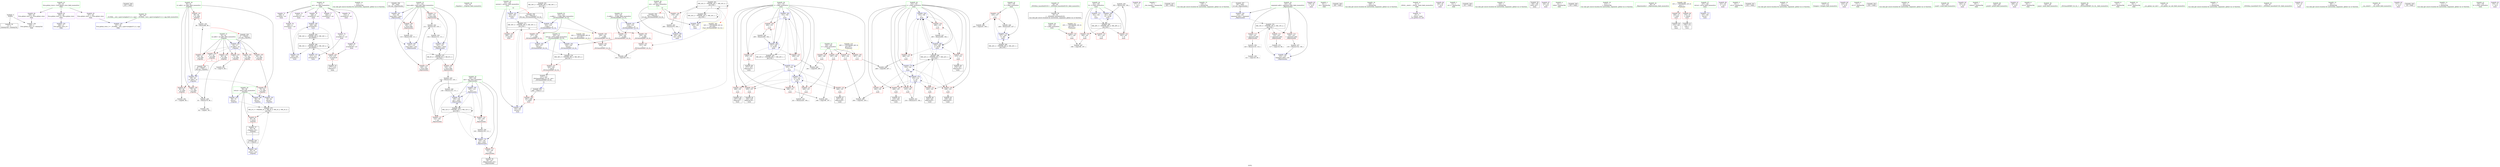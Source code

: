 digraph "SVFG" {
	label="SVFG";

	Node0x55d876ebd2b0 [shape=record,color=grey,label="{NodeID: 0\nNullPtr}"];
	Node0x55d876ebd2b0 -> Node0x55d876ee0df0[style=solid];
	Node0x55d876ebd2b0 -> Node0x55d876ee7150[style=solid];
	Node0x55d876f133d0 [shape=record,color=black,label="{NodeID: 346\n253 = PHI()\n}"];
	Node0x55d876eee930 [shape=record,color=grey,label="{NodeID: 263\n82 = cmp(81, 68, )\n}"];
	Node0x55d876ee8500 [shape=record,color=blue,label="{NodeID: 180\n248\<--242\narrayidx25\<--\nmain\n}"];
	Node0x55d876ee8500 -> Node0x55d876ee6830[style=dashed];
	Node0x55d876ee8500 -> Node0x55d876ee8430[style=dashed];
	Node0x55d876ee8500 -> Node0x55d876effe00[style=dashed];
	Node0x55d876ee0040 [shape=record,color=red,label="{NodeID: 97\n94\<--58\n\<--retval\n_Z3gcdxx\n}"];
	Node0x55d876ee0040 -> Node0x55d876ee0ff0[style=solid];
	Node0x55d876edda50 [shape=record,color=green,label="{NodeID: 14\n114\<--1\n\<--dummyObj\nCan only get source location for instruction, argument, global var or function.}"];
	Node0x55d876edfb80 [shape=record,color=red,label="{NodeID: 111\n130\<--101\n\<--base.addr\n_Z6powmodxx\n}"];
	Node0x55d876edfb80 -> Node0x55d876eec9b0[style=solid];
	Node0x55d876ede660 [shape=record,color=green,label="{NodeID: 28\n53\<--54\n_Z3gcdxx\<--_Z3gcdxx_field_insensitive\n}"];
	Node0x55d876eff400 [shape=record,color=black,label="{NodeID: 291\nMR_30V_2 = PHI(MR_30V_4, MR_30V_1, )\npts\{164 \}\n}"];
	Node0x55d876eff400 -> Node0x55d876ee85d0[style=dashed];
	Node0x55d876ee57f0 [shape=record,color=red,label="{NodeID: 125\n270\<--151\n\<--i\nmain\n}"];
	Node0x55d876ee57f0 -> Node0x55d876ee18e0[style=solid];
	Node0x55d876edf250 [shape=record,color=green,label="{NodeID: 42\n157\<--158\nf\<--f_field_insensitive\nmain\n}"];
	Node0x55d876edf250 -> Node0x55d876ee6010[style=solid];
	Node0x55d876edf250 -> Node0x55d876ee8360[style=solid];
	Node0x55d876f027c0 [shape=record,color=yellow,style=double,label="{NodeID: 305\n32V_1 = ENCHI(MR_32V_0)\npts\{166 \}\nFun[_ZSt3maxIiERKT_S2_S2_]}"];
	Node0x55d876f027c0 -> Node0x55d876ee6eb0[style=dashed];
	Node0x55d876ee6350 [shape=record,color=red,label="{NodeID: 139\n267\<--159\n\<--s\nmain\n}"];
	Node0x55d876ee6350 -> Node0x55d876ee4680[style=solid];
	Node0x55d876ee0ef0 [shape=record,color=black,label="{NodeID: 56\n39\<--40\n\<--_ZNSt8ios_base4InitD1Ev\nCan only get source location for instruction, argument, global var or function.}"];
	Node0x55d876ee6eb0 [shape=record,color=red,label="{NodeID: 153\n331\<--330\n\<--\n_ZSt3maxIiERKT_S2_S2_\n}"];
	Node0x55d876ee6eb0 -> Node0x55d876ee4200[style=solid];
	Node0x55d876ee1a80 [shape=record,color=black,label="{NodeID: 70\n277\<--276\ntobool37\<--\nmain\n}"];
	Node0x55d876eed5b0 [shape=record,color=grey,label="{NodeID: 250\n303 = Binary(302, 184, )\n}"];
	Node0x55d876eed5b0 -> Node0x55d876ee8c50[style=solid];
	Node0x55d876ee7a70 [shape=record,color=blue,label="{NodeID: 167\n105\<--126\nans\<--rem2\n_Z6powmodxx\n}"];
	Node0x55d876ee7a70 -> Node0x55d876f00d00[style=dashed];
	Node0x55d876ee25e0 [shape=record,color=purple,label="{NodeID: 84\n177\<--17\n\<--.str.3\nmain\n}"];
	Node0x55d876ed1d20 [shape=record,color=green,label="{NodeID: 1\n7\<--1\n__dso_handle\<--dummyObj\nGlob }"];
	Node0x55d876f134a0 [shape=record,color=black,label="{NodeID: 347\n300 = PHI()\n}"];
	Node0x55d876ee4080 [shape=record,color=grey,label="{NodeID: 264\n198 = cmp(196, 197, )\n}"];
	Node0x55d876ee85d0 [shape=record,color=blue,label="{NodeID: 181\n163\<--168\nanswer\<--\nmain\n}"];
	Node0x55d876ee85d0 -> Node0x55d876ef9600[style=dashed];
	Node0x55d876ee0110 [shape=record,color=red,label="{NodeID: 98\n66\<--60\n\<--n1.addr\n_Z3gcdxx\n}"];
	Node0x55d876ee0110 -> Node0x55d876eee7b0[style=solid];
	Node0x55d876eddae0 [shape=record,color=green,label="{NodeID: 15\n136\<--1\n\<--dummyObj\nCan only get source location for instruction, argument, global var or function.}"];
	Node0x55d876efaf00 [shape=record,color=black,label="{NodeID: 278\nMR_38V_3 = PHI(MR_38V_4, MR_38V_2, )\npts\{321 \}\n}"];
	Node0x55d876efaf00 -> Node0x55d876ee69d0[style=dashed];
	Node0x55d876edfc50 [shape=record,color=red,label="{NodeID: 112\n116\<--103\n\<--exponent.addr\n_Z6powmodxx\n}"];
	Node0x55d876edfc50 -> Node0x55d876ee4980[style=solid];
	Node0x55d876ede760 [shape=record,color=green,label="{NodeID: 29\n58\<--59\nretval\<--retval_field_insensitive\n_Z3gcdxx\n}"];
	Node0x55d876ede760 -> Node0x55d876ee0040[style=solid];
	Node0x55d876ede760 -> Node0x55d876ee73f0[style=solid];
	Node0x55d876ede760 -> Node0x55d876ee74c0[style=solid];
	Node0x55d876ede760 -> Node0x55d876ee7590[style=solid];
	Node0x55d876ede760 -> Node0x55d876ee7660[style=solid];
	Node0x55d876eff900 [shape=record,color=black,label="{NodeID: 292\nMR_32V_2 = PHI(MR_32V_3, MR_32V_1, )\npts\{166 \}\n}"];
	Node0x55d876eff900 -> Node0x55d876ee8770[style=dashed];
	Node0x55d876eff900 -> Node0x55d876eff900[style=dashed];
	Node0x55d876ee58c0 [shape=record,color=red,label="{NodeID: 126\n294\<--151\n\<--i\nmain\n}"];
	Node0x55d876ee58c0 -> Node0x55d876eeccb0[style=solid];
	Node0x55d876edf320 [shape=record,color=green,label="{NodeID: 43\n159\<--160\ns\<--s_field_insensitive\nmain\n}"];
	Node0x55d876edf320 -> Node0x55d876ee60e0[style=solid];
	Node0x55d876edf320 -> Node0x55d876ee61b0[style=solid];
	Node0x55d876edf320 -> Node0x55d876ee6280[style=solid];
	Node0x55d876edf320 -> Node0x55d876ee6350[style=solid];
	Node0x55d876ee6420 [shape=record,color=red,label="{NodeID: 140\n186\<--161\n\<--tt\nmain\n}"];
	Node0x55d876ee6420 -> Node0x55d876ee4500[style=solid];
	Node0x55d876ee0ff0 [shape=record,color=black,label="{NodeID: 57\n55\<--94\n_Z3gcdxx_ret\<--\n_Z3gcdxx\n|{<s0>3}}"];
	Node0x55d876ee0ff0:s0 -> Node0x55d876bfef70[style=solid,color=blue];
	Node0x55d876ee6f80 [shape=record,color=blue,label="{NodeID: 154\n346\<--27\nllvm.global_ctors_0\<--\nGlob }"];
	Node0x55d876ee1b50 [shape=record,color=black,label="{NodeID: 71\n317\<--340\n_ZSt3maxIiERKT_S2_S2__ret\<--\n_ZSt3maxIiERKT_S2_S2_\n|{<s0>12}}"];
	Node0x55d876ee1b50:s0 -> Node0x55d876f13a10[style=solid,color=blue];
	Node0x55d876eed730 [shape=record,color=grey,label="{NodeID: 251\n216 = Binary(215, 184, )\n}"];
	Node0x55d876eed730 -> Node0x55d876ee81c0[style=solid];
	Node0x55d876ee7b40 [shape=record,color=blue,label="{NodeID: 168\n101\<--132\nbase.addr\<--rem4\n_Z6powmodxx\n}"];
	Node0x55d876ee7b40 -> Node0x55d876efa000[style=dashed];
	Node0x55d876ee26b0 [shape=record,color=purple,label="{NodeID: 85\n179\<--20\n\<--.str.4\nmain\n}"];
	Node0x55d876ed2290 [shape=record,color=green,label="{NodeID: 2\n10\<--1\n.str\<--dummyObj\nGlob }"];
	Node0x55d876f13570 [shape=record,color=black,label="{NodeID: 348\n180 = PHI()\n}"];
	Node0x55d876ee4200 [shape=record,color=grey,label="{NodeID: 265\n332 = cmp(329, 331, )\n}"];
	Node0x55d876ee86a0 [shape=record,color=blue,label="{NodeID: 182\n151\<--184\ni\<--\nmain\n}"];
	Node0x55d876ee86a0 -> Node0x55d876ee5720[style=dashed];
	Node0x55d876ee86a0 -> Node0x55d876ee57f0[style=dashed];
	Node0x55d876ee86a0 -> Node0x55d876ee58c0[style=dashed];
	Node0x55d876ee86a0 -> Node0x55d876ee8b80[style=dashed];
	Node0x55d876ee86a0 -> Node0x55d876efe000[style=dashed];
	Node0x55d876ee01e0 [shape=record,color=red,label="{NodeID: 99\n76\<--60\n\<--n1.addr\n_Z3gcdxx\n}"];
	Node0x55d876ee01e0 -> Node0x55d876ee74c0[style=solid];
	Node0x55d876eddbb0 [shape=record,color=green,label="{NodeID: 16\n168\<--1\n\<--dummyObj\nCan only get source location for instruction, argument, global var or function.}"];
	Node0x55d876efb400 [shape=record,color=black,label="{NodeID: 279\nMR_2V_5 = PHI(MR_2V_3, MR_2V_4, MR_2V_2, MR_2V_6, )\npts\{59 \}\n}"];
	Node0x55d876efb400 -> Node0x55d876ee0040[style=dashed];
	Node0x55d876edfd20 [shape=record,color=red,label="{NodeID: 113\n119\<--103\n\<--exponent.addr\n_Z6powmodxx\n}"];
	Node0x55d876edfd20 -> Node0x55d876eedeb0[style=solid];
	Node0x55d876ede830 [shape=record,color=green,label="{NodeID: 30\n60\<--61\nn1.addr\<--n1.addr_field_insensitive\n_Z3gcdxx\n}"];
	Node0x55d876ede830 -> Node0x55d876ee0110[style=solid];
	Node0x55d876ede830 -> Node0x55d876ee01e0[style=solid];
	Node0x55d876ede830 -> Node0x55d876ee02b0[style=solid];
	Node0x55d876ede830 -> Node0x55d876ee0380[style=solid];
	Node0x55d876ede830 -> Node0x55d876ee7250[style=solid];
	Node0x55d876effe00 [shape=record,color=black,label="{NodeID: 293\nMR_34V_2 = PHI(MR_34V_6, MR_34V_1, )\npts\{90000 \}\n}"];
	Node0x55d876effe00 -> Node0x55d876efdb00[style=dashed];
	Node0x55d876ee5990 [shape=record,color=red,label="{NodeID: 127\n202\<--153\n\<--j\nmain\n}"];
	Node0x55d876ee5990 -> Node0x55d876ee4800[style=solid];
	Node0x55d876edf3f0 [shape=record,color=green,label="{NodeID: 44\n161\<--162\ntt\<--tt_field_insensitive\nmain\n}"];
	Node0x55d876edf3f0 -> Node0x55d876ee6420[style=solid];
	Node0x55d876edf3f0 -> Node0x55d876ee64f0[style=solid];
	Node0x55d876edf3f0 -> Node0x55d876ee65c0[style=solid];
	Node0x55d876edf3f0 -> Node0x55d876ee7e80[style=solid];
	Node0x55d876edf3f0 -> Node0x55d876ee8c50[style=solid];
	Node0x55d876ee64f0 [shape=record,color=red,label="{NodeID: 141\n251\<--161\n\<--tt\nmain\n}"];
	Node0x55d876ee10c0 [shape=record,color=black,label="{NodeID: 58\n98\<--142\n_Z6powmodxx_ret\<--\n_Z6powmodxx\n}"];
	Node0x55d876ee7050 [shape=record,color=blue,label="{NodeID: 155\n347\<--28\nllvm.global_ctors_1\<--_GLOBAL__sub_I_apurvasinghal13_0_1.cpp\nGlob }"];
	Node0x55d876ee1c20 [shape=record,color=purple,label="{NodeID: 72\n37\<--4\n\<--_ZStL8__ioinit\n__cxx_global_var_init\n}"];
	Node0x55d876eed8b0 [shape=record,color=grey,label="{NodeID: 252\n280 = Binary(279, 184, )\n}"];
	Node0x55d876eed8b0 -> Node0x55d876ee8910[style=solid];
	Node0x55d876ee7c10 [shape=record,color=blue,label="{NodeID: 169\n103\<--135\nexponent.addr\<--div\n_Z6powmodxx\n}"];
	Node0x55d876ee7c10 -> Node0x55d876efa500[style=dashed];
	Node0x55d876ee2780 [shape=record,color=purple,label="{NodeID: 86\n190\<--20\n\<--.str.4\nmain\n}"];
	Node0x55d876ed2320 [shape=record,color=green,label="{NodeID: 3\n12\<--1\n.str.1\<--dummyObj\nGlob }"];
	Node0x55d876f13640 [shape=record,color=black,label="{NodeID: 349\n191 = PHI()\n}"];
	Node0x55d876ee4380 [shape=record,color=grey,label="{NodeID: 266\n261 = cmp(259, 260, )\n}"];
	Node0x55d876ee8770 [shape=record,color=blue,label="{NodeID: 183\n165\<--168\ncnt\<--\nmain\n}"];
	Node0x55d876ee8770 -> Node0x55d876efbe00[style=dashed];
	Node0x55d876ee02b0 [shape=record,color=red,label="{NodeID: 100\n79\<--60\n\<--n1.addr\n_Z3gcdxx\n}"];
	Node0x55d876ee02b0 -> Node0x55d876eed430[style=solid];
	Node0x55d876eddc80 [shape=record,color=green,label="{NodeID: 17\n184\<--1\n\<--dummyObj\nCan only get source location for instruction, argument, global var or function.}"];
	Node0x55d876edfdf0 [shape=record,color=red,label="{NodeID: 114\n134\<--103\n\<--exponent.addr\n_Z6powmodxx\n}"];
	Node0x55d876edfdf0 -> Node0x55d876eee030[style=solid];
	Node0x55d876ede900 [shape=record,color=green,label="{NodeID: 31\n62\<--63\nn2.addr\<--n2.addr_field_insensitive\n_Z3gcdxx\n}"];
	Node0x55d876ede900 -> Node0x55d876ee0450[style=solid];
	Node0x55d876ede900 -> Node0x55d876ee0520[style=solid];
	Node0x55d876ede900 -> Node0x55d876ee05f0[style=solid];
	Node0x55d876ede900 -> Node0x55d876ee06c0[style=solid];
	Node0x55d876ede900 -> Node0x55d876edf770[style=solid];
	Node0x55d876ede900 -> Node0x55d876edf840[style=solid];
	Node0x55d876ede900 -> Node0x55d876ee7320[style=solid];
	Node0x55d876ee5a60 [shape=record,color=red,label="{NodeID: 128\n209\<--153\n\<--j\nmain\n}"];
	Node0x55d876ee5a60 -> Node0x55d876ee14d0[style=solid];
	Node0x55d876edf4c0 [shape=record,color=green,label="{NodeID: 45\n163\<--164\nanswer\<--answer_field_insensitive\nmain\n|{|<s3>12}}"];
	Node0x55d876edf4c0 -> Node0x55d876ee6690[style=solid];
	Node0x55d876edf4c0 -> Node0x55d876ee85d0[style=solid];
	Node0x55d876edf4c0 -> Node0x55d876ee8ab0[style=solid];
	Node0x55d876edf4c0:s3 -> Node0x55d876f14020[style=solid,color=red];
	Node0x55d876ee65c0 [shape=record,color=red,label="{NodeID: 142\n302\<--161\n\<--tt\nmain\n}"];
	Node0x55d876ee65c0 -> Node0x55d876eed5b0[style=solid];
	Node0x55d876ee1190 [shape=record,color=black,label="{NodeID: 59\n146\<--168\nmain_ret\<--\nmain\n}"];
	Node0x55d876ee7150 [shape=record,color=blue, style = dotted,label="{NodeID: 156\n348\<--3\nllvm.global_ctors_2\<--dummyVal\nGlob }"];
	Node0x55d876ee1cf0 [shape=record,color=purple,label="{NodeID: 73\n208\<--8\narrayidx\<--arr\nmain\n}"];
	Node0x55d876eeda30 [shape=record,color=grey,label="{NodeID: 253\n110 = Binary(109, 111, )\n}"];
	Node0x55d876eeda30 -> Node0x55d876ee78d0[style=solid];
	Node0x55d876ee7ce0 [shape=record,color=blue,label="{NodeID: 170\n105\<--140\nans\<--rem5\n_Z6powmodxx\n}"];
	Node0x55d876ee7ce0 -> Node0x55d876ee5170[style=dashed];
	Node0x55d876ee2850 [shape=record,color=purple,label="{NodeID: 87\n192\<--20\n\<--.str.4\nmain\n}"];
	Node0x55d876ebd500 [shape=record,color=green,label="{NodeID: 4\n14\<--1\nstdin\<--dummyObj\nGlob }"];
	Node0x55d876f13710 [shape=record,color=black,label="{NodeID: 350\n193 = PHI()\n}"];
	Node0x55d876ee4500 [shape=record,color=grey,label="{NodeID: 267\n188 = cmp(186, 187, )\n}"];
	Node0x55d876ee8840 [shape=record,color=blue,label="{NodeID: 184\n153\<--184\nj\<--\nmain\n}"];
	Node0x55d876ee8840 -> Node0x55d876ee5da0[style=dashed];
	Node0x55d876ee8840 -> Node0x55d876ee5e70[style=dashed];
	Node0x55d876ee8840 -> Node0x55d876ee5f40[style=dashed];
	Node0x55d876ee8840 -> Node0x55d876ee8840[style=dashed];
	Node0x55d876ee8840 -> Node0x55d876ee89e0[style=dashed];
	Node0x55d876ee8840 -> Node0x55d876efe500[style=dashed];
	Node0x55d876ee0380 [shape=record,color=red,label="{NodeID: 101\n88\<--60\n\<--n1.addr\n_Z3gcdxx\n}"];
	Node0x55d876ee0380 -> Node0x55d876eedd30[style=solid];
	Node0x55d876eddd50 [shape=record,color=green,label="{NodeID: 18\n213\<--1\n\<--dummyObj\nCan only get source location for instruction, argument, global var or function.}"];
	Node0x55d876efbe00 [shape=record,color=black,label="{NodeID: 281\nMR_32V_5 = PHI(MR_32V_7, MR_32V_4, )\npts\{166 \}\n|{|<s6>12}}"];
	Node0x55d876efbe00 -> Node0x55d876ee6760[style=dashed];
	Node0x55d876efbe00 -> Node0x55d876ee6900[style=dashed];
	Node0x55d876efbe00 -> Node0x55d876ee8770[style=dashed];
	Node0x55d876efbe00 -> Node0x55d876ee8910[style=dashed];
	Node0x55d876efbe00 -> Node0x55d876efbe00[style=dashed];
	Node0x55d876efbe00 -> Node0x55d876eff900[style=dashed];
	Node0x55d876efbe00:s6 -> Node0x55d876f027c0[style=dashed,color=red];
	Node0x55d876ee5050 [shape=record,color=red,label="{NodeID: 115\n123\<--105\n\<--ans\n_Z6powmodxx\n}"];
	Node0x55d876ee5050 -> Node0x55d876eece30[style=solid];
	Node0x55d876ede9d0 [shape=record,color=green,label="{NodeID: 32\n96\<--97\n_Z6powmodxx\<--_Z6powmodxx_field_insensitive\n}"];
	Node0x55d876ee5b30 [shape=record,color=red,label="{NodeID: 129\n215\<--153\n\<--j\nmain\n}"];
	Node0x55d876ee5b30 -> Node0x55d876eed730[style=solid];
	Node0x55d876edf590 [shape=record,color=green,label="{NodeID: 46\n165\<--166\ncnt\<--cnt_field_insensitive\nmain\n|{|<s3>12}}"];
	Node0x55d876edf590 -> Node0x55d876ee6760[style=solid];
	Node0x55d876edf590 -> Node0x55d876ee8770[style=solid];
	Node0x55d876edf590 -> Node0x55d876ee8910[style=solid];
	Node0x55d876edf590:s3 -> Node0x55d876f141c0[style=solid,color=red];
	Node0x55d876f02b40 [shape=record,color=yellow,style=double,label="{NodeID: 309\n14V_1 = ENCHI(MR_14V_0)\npts\{1 \}\nFun[main]}"];
	Node0x55d876f02b40 -> Node0x55d876ee2f60[style=dashed];
	Node0x55d876f02b40 -> Node0x55d876edff70[style=dashed];
	Node0x55d876ee6690 [shape=record,color=red,label="{NodeID: 143\n298\<--163\n\<--answer\nmain\n}"];
	Node0x55d876ee1260 [shape=record,color=black,label="{NodeID: 60\n172\<--169\ncall\<--\nmain\n}"];
	Node0x55d876ee7250 [shape=record,color=blue,label="{NodeID: 157\n60\<--56\nn1.addr\<--n1\n_Z3gcdxx\n}"];
	Node0x55d876ee7250 -> Node0x55d876ee0110[style=dashed];
	Node0x55d876ee7250 -> Node0x55d876ee01e0[style=dashed];
	Node0x55d876ee7250 -> Node0x55d876ee02b0[style=dashed];
	Node0x55d876ee7250 -> Node0x55d876ee0380[style=dashed];
	Node0x55d876ee1dc0 [shape=record,color=purple,label="{NodeID: 74\n211\<--8\narrayidx12\<--arr\nmain\n}"];
	Node0x55d876ee1dc0 -> Node0x55d876ee80f0[style=solid];
	Node0x55d876eedbb0 [shape=record,color=grey,label="{NodeID: 254\n221 = Binary(220, 184, )\n}"];
	Node0x55d876eedbb0 -> Node0x55d876ee8290[style=solid];
	Node0x55d876ee7db0 [shape=record,color=blue,label="{NodeID: 171\n147\<--168\nretval\<--\nmain\n}"];
	Node0x55d876ee2920 [shape=record,color=purple,label="{NodeID: 88\n231\<--20\n\<--.str.4\nmain\n}"];
	Node0x55d876ebd590 [shape=record,color=green,label="{NodeID: 5\n15\<--1\n.str.2\<--dummyObj\nGlob }"];
	Node0x55d876f13810 [shape=record,color=black,label="{NodeID: 351\n232 = PHI()\n}"];
	Node0x55d876ee4680 [shape=record,color=grey,label="{NodeID: 268\n268 = cmp(266, 267, )\n}"];
	Node0x55d876ee8910 [shape=record,color=blue,label="{NodeID: 185\n165\<--280\ncnt\<--inc38\nmain\n}"];
	Node0x55d876ee8910 -> Node0x55d876efbe00[style=dashed];
	Node0x55d876ee0450 [shape=record,color=red,label="{NodeID: 102\n70\<--62\n\<--n2.addr\n_Z3gcdxx\n}"];
	Node0x55d876ee0450 -> Node0x55d876ee73f0[style=solid];
	Node0x55d876edde20 [shape=record,color=green,label="{NodeID: 19\n227\<--1\n\<--dummyObj\nCan only get source location for instruction, argument, global var or function.}"];
	Node0x55d876ee50e0 [shape=record,color=red,label="{NodeID: 116\n139\<--105\n\<--ans\n_Z6powmodxx\n}"];
	Node0x55d876ee50e0 -> Node0x55d876eee1b0[style=solid];
	Node0x55d876edead0 [shape=record,color=green,label="{NodeID: 33\n101\<--102\nbase.addr\<--base.addr_field_insensitive\n_Z6powmodxx\n}"];
	Node0x55d876edead0 -> Node0x55d876edf910[style=solid];
	Node0x55d876edead0 -> Node0x55d876edf9e0[style=solid];
	Node0x55d876edead0 -> Node0x55d876edfab0[style=solid];
	Node0x55d876edead0 -> Node0x55d876edfb80[style=solid];
	Node0x55d876edead0 -> Node0x55d876ee7730[style=solid];
	Node0x55d876edead0 -> Node0x55d876ee78d0[style=solid];
	Node0x55d876edead0 -> Node0x55d876ee7b40[style=solid];
	Node0x55d876f00d00 [shape=record,color=black,label="{NodeID: 296\nMR_12V_5 = PHI(MR_12V_4, MR_12V_3, )\npts\{106 \}\n}"];
	Node0x55d876f00d00 -> Node0x55d876ee5050[style=dashed];
	Node0x55d876f00d00 -> Node0x55d876ee50e0[style=dashed];
	Node0x55d876f00d00 -> Node0x55d876ee7a70[style=dashed];
	Node0x55d876f00d00 -> Node0x55d876ee7ce0[style=dashed];
	Node0x55d876f00d00 -> Node0x55d876f00d00[style=dashed];
	Node0x55d876ee5c00 [shape=record,color=red,label="{NodeID: 130\n238\<--153\n\<--j\nmain\n}"];
	Node0x55d876ee5c00 -> Node0x55d876ee1670[style=solid];
	Node0x55d876edf660 [shape=record,color=green,label="{NodeID: 47\n173\<--174\nfreopen\<--freopen_field_insensitive\n}"];
	Node0x55d876ee6760 [shape=record,color=red,label="{NodeID: 144\n279\<--165\n\<--cnt\nmain\n}"];
	Node0x55d876ee6760 -> Node0x55d876eed8b0[style=solid];
	Node0x55d876ee1330 [shape=record,color=black,label="{NodeID: 61\n178\<--175\ncall1\<--\nmain\n}"];
	Node0x55d876ee7320 [shape=record,color=blue,label="{NodeID: 158\n62\<--57\nn2.addr\<--n2\n_Z3gcdxx\n}"];
	Node0x55d876ee7320 -> Node0x55d876ee0450[style=dashed];
	Node0x55d876ee7320 -> Node0x55d876ee0520[style=dashed];
	Node0x55d876ee7320 -> Node0x55d876ee05f0[style=dashed];
	Node0x55d876ee7320 -> Node0x55d876ee06c0[style=dashed];
	Node0x55d876ee7320 -> Node0x55d876edf770[style=dashed];
	Node0x55d876ee7320 -> Node0x55d876edf840[style=dashed];
	Node0x55d876ee1e90 [shape=record,color=purple,label="{NodeID: 75\n237\<--8\narrayidx19\<--arr\nmain\n}"];
	Node0x55d876eedd30 [shape=record,color=grey,label="{NodeID: 255\n90 = Binary(88, 89, )\n|{<s0>3}}"];
	Node0x55d876eedd30:s0 -> Node0x55d876f13d40[style=solid,color=red];
	Node0x55d876ee7e80 [shape=record,color=blue,label="{NodeID: 172\n161\<--184\ntt\<--\nmain\n}"];
	Node0x55d876ee7e80 -> Node0x55d876efef00[style=dashed];
	Node0x55d876ee29f0 [shape=record,color=purple,label="{NodeID: 89\n233\<--20\n\<--.str.4\nmain\n}"];
	Node0x55d876ebd620 [shape=record,color=green,label="{NodeID: 6\n17\<--1\n.str.3\<--dummyObj\nGlob }"];
	Node0x55d876f13910 [shape=record,color=black,label="{NodeID: 352\n234 = PHI()\n}"];
	Node0x55d876ee4800 [shape=record,color=grey,label="{NodeID: 269\n204 = cmp(202, 203, )\n}"];
	Node0x55d876ee89e0 [shape=record,color=blue,label="{NodeID: 186\n153\<--285\nj\<--inc40\nmain\n}"];
	Node0x55d876ee89e0 -> Node0x55d876ee5da0[style=dashed];
	Node0x55d876ee89e0 -> Node0x55d876ee5e70[style=dashed];
	Node0x55d876ee89e0 -> Node0x55d876ee5f40[style=dashed];
	Node0x55d876ee89e0 -> Node0x55d876ee8840[style=dashed];
	Node0x55d876ee89e0 -> Node0x55d876ee89e0[style=dashed];
	Node0x55d876ee89e0 -> Node0x55d876efe500[style=dashed];
	Node0x55d876ee0520 [shape=record,color=red,label="{NodeID: 103\n73\<--62\n\<--n2.addr\n_Z3gcdxx\n}"];
	Node0x55d876ee0520 -> Node0x55d876eee630[style=solid];
	Node0x55d876eddef0 [shape=record,color=green,label="{NodeID: 20\n242\<--1\n\<--dummyObj\nCan only get source location for instruction, argument, global var or function.}"];
	Node0x55d876ee5170 [shape=record,color=red,label="{NodeID: 117\n142\<--105\n\<--ans\n_Z6powmodxx\n}"];
	Node0x55d876ee5170 -> Node0x55d876ee10c0[style=solid];
	Node0x55d876edeba0 [shape=record,color=green,label="{NodeID: 34\n103\<--104\nexponent.addr\<--exponent.addr_field_insensitive\n_Z6powmodxx\n}"];
	Node0x55d876edeba0 -> Node0x55d876edfc50[style=solid];
	Node0x55d876edeba0 -> Node0x55d876edfd20[style=solid];
	Node0x55d876edeba0 -> Node0x55d876edfdf0[style=solid];
	Node0x55d876edeba0 -> Node0x55d876ee7800[style=solid];
	Node0x55d876edeba0 -> Node0x55d876ee7c10[style=solid];
	Node0x55d876ee5cd0 [shape=record,color=red,label="{NodeID: 131\n243\<--153\n\<--j\nmain\n}"];
	Node0x55d876ee5cd0 -> Node0x55d876ee1740[style=solid];
	Node0x55d876ee0780 [shape=record,color=green,label="{NodeID: 48\n181\<--182\nscanf\<--scanf_field_insensitive\n}"];
	Node0x55d876f02d30 [shape=record,color=yellow,style=double,label="{NodeID: 311\n18V_1 = ENCHI(MR_18V_0)\npts\{150 \}\nFun[main]}"];
	Node0x55d876f02d30 -> Node0x55d876ee5240[style=dashed];
	Node0x55d876ee6830 [shape=record,color=red,label="{NodeID: 145\n276\<--275\n\<--arrayidx36\nmain\n}"];
	Node0x55d876ee6830 -> Node0x55d876ee1a80[style=solid];
	Node0x55d876ee1400 [shape=record,color=black,label="{NodeID: 62\n207\<--206\nidxprom\<--\nmain\n}"];
	Node0x55d876eec9b0 [shape=record,color=grey,label="{NodeID: 242\n131 = Binary(129, 130, )\n}"];
	Node0x55d876eec9b0 -> Node0x55d876eecb30[style=solid];
	Node0x55d876ee73f0 [shape=record,color=blue,label="{NodeID: 159\n58\<--70\nretval\<--\n_Z3gcdxx\n}"];
	Node0x55d876ee73f0 -> Node0x55d876efb400[style=dashed];
	Node0x55d876ee1f60 [shape=record,color=purple,label="{NodeID: 76\n240\<--8\narrayidx21\<--arr\nmain\n}"];
	Node0x55d876ee1f60 -> Node0x55d876ee8430[style=solid];
	Node0x55d876eedeb0 [shape=record,color=grey,label="{NodeID: 256\n120 = Binary(119, 114, )\n}"];
	Node0x55d876eedeb0 -> Node0x55d876eee330[style=solid];
	Node0x55d876ee7f50 [shape=record,color=blue,label="{NodeID: 173\n151\<--184\ni\<--\nmain\n}"];
	Node0x55d876ee7f50 -> Node0x55d876ee5310[style=dashed];
	Node0x55d876ee7f50 -> Node0x55d876ee53e0[style=dashed];
	Node0x55d876ee7f50 -> Node0x55d876ee54b0[style=dashed];
	Node0x55d876ee7f50 -> Node0x55d876ee5580[style=dashed];
	Node0x55d876ee7f50 -> Node0x55d876ee5650[style=dashed];
	Node0x55d876ee7f50 -> Node0x55d876ee8290[style=dashed];
	Node0x55d876ee7f50 -> Node0x55d876ee86a0[style=dashed];
	Node0x55d876ee2ac0 [shape=record,color=purple,label="{NodeID: 90\n252\<--22\n\<--.str.5\nmain\n}"];
	Node0x55d876ed1ea0 [shape=record,color=green,label="{NodeID: 7\n19\<--1\nstdout\<--dummyObj\nGlob }"];
	Node0x55d876f13a10 [shape=record,color=black,label="{NodeID: 353\n288 = PHI(317, )\n}"];
	Node0x55d876f13a10 -> Node0x55d876ee6900[style=solid];
	Node0x55d876ee4980 [shape=record,color=grey,label="{NodeID: 270\n117 = cmp(116, 68, )\n}"];
	Node0x55d876ee8ab0 [shape=record,color=blue,label="{NodeID: 187\n163\<--291\nanswer\<--\nmain\n}"];
	Node0x55d876ee8ab0 -> Node0x55d876ef9600[style=dashed];
	Node0x55d876ee05f0 [shape=record,color=red,label="{NodeID: 104\n80\<--62\n\<--n2.addr\n_Z3gcdxx\n}"];
	Node0x55d876ee05f0 -> Node0x55d876eed430[style=solid];
	Node0x55d876eddfc0 [shape=record,color=green,label="{NodeID: 21\n4\<--6\n_ZStL8__ioinit\<--_ZStL8__ioinit_field_insensitive\nGlob }"];
	Node0x55d876eddfc0 -> Node0x55d876ee1c20[style=solid];
	Node0x55d876ee5240 [shape=record,color=red,label="{NodeID: 118\n187\<--149\n\<--t\nmain\n}"];
	Node0x55d876ee5240 -> Node0x55d876ee4500[style=solid];
	Node0x55d876edec70 [shape=record,color=green,label="{NodeID: 35\n105\<--106\nans\<--ans_field_insensitive\n_Z6powmodxx\n}"];
	Node0x55d876edec70 -> Node0x55d876ee5050[style=solid];
	Node0x55d876edec70 -> Node0x55d876ee50e0[style=solid];
	Node0x55d876edec70 -> Node0x55d876ee5170[style=solid];
	Node0x55d876edec70 -> Node0x55d876ee79a0[style=solid];
	Node0x55d876edec70 -> Node0x55d876ee7a70[style=solid];
	Node0x55d876edec70 -> Node0x55d876ee7ce0[style=solid];
	Node0x55d876ee5da0 [shape=record,color=red,label="{NodeID: 132\n266\<--153\n\<--j\nmain\n}"];
	Node0x55d876ee5da0 -> Node0x55d876ee4680[style=solid];
	Node0x55d876ee0880 [shape=record,color=green,label="{NodeID: 49\n254\<--255\nprintf\<--printf_field_insensitive\n}"];
	Node0x55d876ee6900 [shape=record,color=red,label="{NodeID: 146\n291\<--288\n\<--call42\nmain\n}"];
	Node0x55d876ee6900 -> Node0x55d876ee8ab0[style=solid];
	Node0x55d876ee14d0 [shape=record,color=black,label="{NodeID: 63\n210\<--209\nidxprom11\<--\nmain\n}"];
	Node0x55d876eecb30 [shape=record,color=grey,label="{NodeID: 243\n132 = Binary(131, 111, )\n}"];
	Node0x55d876eecb30 -> Node0x55d876ee7b40[style=solid];
	Node0x55d876ee74c0 [shape=record,color=blue,label="{NodeID: 160\n58\<--76\nretval\<--\n_Z3gcdxx\n}"];
	Node0x55d876ee74c0 -> Node0x55d876efb400[style=dashed];
	Node0x55d876ee2030 [shape=record,color=purple,label="{NodeID: 77\n245\<--8\narrayidx23\<--arr\nmain\n}"];
	Node0x55d876eee030 [shape=record,color=grey,label="{NodeID: 257\n135 = Binary(134, 136, )\n}"];
	Node0x55d876eee030 -> Node0x55d876ee7c10[style=solid];
	Node0x55d876ee8020 [shape=record,color=blue,label="{NodeID: 174\n153\<--184\nj\<--\nmain\n}"];
	Node0x55d876ee8020 -> Node0x55d876ee5990[style=dashed];
	Node0x55d876ee8020 -> Node0x55d876ee5a60[style=dashed];
	Node0x55d876ee8020 -> Node0x55d876ee5b30[style=dashed];
	Node0x55d876ee8020 -> Node0x55d876ee5c00[style=dashed];
	Node0x55d876ee8020 -> Node0x55d876ee5cd0[style=dashed];
	Node0x55d876ee8020 -> Node0x55d876ee8020[style=dashed];
	Node0x55d876ee8020 -> Node0x55d876ee81c0[style=dashed];
	Node0x55d876ee8020 -> Node0x55d876ee8840[style=dashed];
	Node0x55d876ee8020 -> Node0x55d876efe500[style=dashed];
	Node0x55d876ee2b90 [shape=record,color=purple,label="{NodeID: 91\n299\<--24\n\<--.str.6\nmain\n}"];
	Node0x55d876ed1f30 [shape=record,color=green,label="{NodeID: 8\n20\<--1\n.str.4\<--dummyObj\nGlob }"];
	Node0x55d876f13c00 [shape=record,color=black,label="{NodeID: 354\n56 = PHI(87, )\n0th arg _Z3gcdxx }"];
	Node0x55d876f13c00 -> Node0x55d876ee7250[style=solid];
	Node0x55d876ee8b80 [shape=record,color=blue,label="{NodeID: 188\n151\<--295\ni\<--inc44\nmain\n}"];
	Node0x55d876ee8b80 -> Node0x55d876ee5720[style=dashed];
	Node0x55d876ee8b80 -> Node0x55d876ee57f0[style=dashed];
	Node0x55d876ee8b80 -> Node0x55d876ee58c0[style=dashed];
	Node0x55d876ee8b80 -> Node0x55d876ee8b80[style=dashed];
	Node0x55d876ee8b80 -> Node0x55d876efe000[style=dashed];
	Node0x55d876ee06c0 [shape=record,color=red,label="{NodeID: 105\n84\<--62\n\<--n2.addr\n_Z3gcdxx\n}"];
	Node0x55d876ee06c0 -> Node0x55d876ee7590[style=solid];
	Node0x55d876ede090 [shape=record,color=green,label="{NodeID: 22\n8\<--9\narr\<--arr_field_insensitive\nGlob }"];
	Node0x55d876ede090 -> Node0x55d876ee1cf0[style=solid];
	Node0x55d876ede090 -> Node0x55d876ee1dc0[style=solid];
	Node0x55d876ede090 -> Node0x55d876ee1e90[style=solid];
	Node0x55d876ede090 -> Node0x55d876ee1f60[style=solid];
	Node0x55d876ede090 -> Node0x55d876ee2030[style=solid];
	Node0x55d876ede090 -> Node0x55d876ee2100[style=solid];
	Node0x55d876ede090 -> Node0x55d876ee21d0[style=solid];
	Node0x55d876ede090 -> Node0x55d876ee22a0[style=solid];
	Node0x55d876ee5310 [shape=record,color=red,label="{NodeID: 119\n196\<--151\n\<--i\nmain\n}"];
	Node0x55d876ee5310 -> Node0x55d876ee4080[style=solid];
	Node0x55d876eded40 [shape=record,color=green,label="{NodeID: 36\n144\<--145\nmain\<--main_field_insensitive\n}"];
	Node0x55d876ee5e70 [shape=record,color=red,label="{NodeID: 133\n273\<--153\n\<--j\nmain\n}"];
	Node0x55d876ee5e70 -> Node0x55d876ee19b0[style=solid];
	Node0x55d876ee0980 [shape=record,color=green,label="{NodeID: 50\n289\<--290\n_ZSt3maxIiERKT_S2_S2_\<--_ZSt3maxIiERKT_S2_S2__field_insensitive\n}"];
	Node0x55d876ee69d0 [shape=record,color=red,label="{NodeID: 147\n340\<--320\n\<--retval\n_ZSt3maxIiERKT_S2_S2_\n}"];
	Node0x55d876ee69d0 -> Node0x55d876ee1b50[style=solid];
	Node0x55d876ee15a0 [shape=record,color=black,label="{NodeID: 64\n236\<--235\nidxprom18\<--\nmain\n}"];
	Node0x55d876eeccb0 [shape=record,color=grey,label="{NodeID: 244\n295 = Binary(294, 184, )\n}"];
	Node0x55d876eeccb0 -> Node0x55d876ee8b80[style=solid];
	Node0x55d876ee7590 [shape=record,color=blue,label="{NodeID: 161\n58\<--84\nretval\<--\n_Z3gcdxx\n}"];
	Node0x55d876ee7590 -> Node0x55d876efb400[style=dashed];
	Node0x55d876ee2100 [shape=record,color=purple,label="{NodeID: 78\n248\<--8\narrayidx25\<--arr\nmain\n}"];
	Node0x55d876ee2100 -> Node0x55d876ee8500[style=solid];
	Node0x55d876eee1b0 [shape=record,color=grey,label="{NodeID: 258\n140 = Binary(139, 111, )\n}"];
	Node0x55d876eee1b0 -> Node0x55d876ee7ce0[style=solid];
	Node0x55d876ee80f0 [shape=record,color=blue,label="{NodeID: 175\n211\<--213\narrayidx12\<--\nmain\n}"];
	Node0x55d876ee80f0 -> Node0x55d876ee80f0[style=dashed];
	Node0x55d876ee80f0 -> Node0x55d876efdb00[style=dashed];
	Node0x55d876ee2c60 [shape=record,color=purple,label="{NodeID: 92\n346\<--26\nllvm.global_ctors_0\<--llvm.global_ctors\nGlob }"];
	Node0x55d876ee2c60 -> Node0x55d876ee6f80[style=solid];
	Node0x55d876ed1fc0 [shape=record,color=green,label="{NodeID: 9\n22\<--1\n.str.5\<--dummyObj\nGlob }"];
	Node0x55d876f13d40 [shape=record,color=black,label="{NodeID: 355\n57 = PHI(90, )\n1st arg _Z3gcdxx }"];
	Node0x55d876f13d40 -> Node0x55d876ee7320[style=solid];
	Node0x55d876ee8c50 [shape=record,color=blue,label="{NodeID: 189\n161\<--303\ntt\<--inc48\nmain\n}"];
	Node0x55d876ee8c50 -> Node0x55d876efef00[style=dashed];
	Node0x55d876edf770 [shape=record,color=red,label="{NodeID: 106\n87\<--62\n\<--n2.addr\n_Z3gcdxx\n|{<s0>3}}"];
	Node0x55d876edf770:s0 -> Node0x55d876f13c00[style=solid,color=red];
	Node0x55d876ede160 [shape=record,color=green,label="{NodeID: 23\n26\<--30\nllvm.global_ctors\<--llvm.global_ctors_field_insensitive\nGlob }"];
	Node0x55d876ede160 -> Node0x55d876ee2c60[style=solid];
	Node0x55d876ede160 -> Node0x55d876ee2d60[style=solid];
	Node0x55d876ede160 -> Node0x55d876ee2e60[style=solid];
	Node0x55d876efdb00 [shape=record,color=black,label="{NodeID: 286\nMR_34V_3 = PHI(MR_34V_4, MR_34V_2, )\npts\{90000 \}\n}"];
	Node0x55d876efdb00 -> Node0x55d876ee6830[style=dashed];
	Node0x55d876efdb00 -> Node0x55d876ee80f0[style=dashed];
	Node0x55d876efdb00 -> Node0x55d876ee8430[style=dashed];
	Node0x55d876efdb00 -> Node0x55d876efdb00[style=dashed];
	Node0x55d876efdb00 -> Node0x55d876effe00[style=dashed];
	Node0x55d876ee53e0 [shape=record,color=red,label="{NodeID: 120\n206\<--151\n\<--i\nmain\n}"];
	Node0x55d876ee53e0 -> Node0x55d876ee1400[style=solid];
	Node0x55d876edee40 [shape=record,color=green,label="{NodeID: 37\n147\<--148\nretval\<--retval_field_insensitive\nmain\n}"];
	Node0x55d876edee40 -> Node0x55d876ee7db0[style=solid];
	Node0x55d876ee5f40 [shape=record,color=red,label="{NodeID: 134\n284\<--153\n\<--j\nmain\n}"];
	Node0x55d876ee5f40 -> Node0x55d876eed130[style=solid];
	Node0x55d876ee0a80 [shape=record,color=green,label="{NodeID: 51\n320\<--321\nretval\<--retval_field_insensitive\n_ZSt3maxIiERKT_S2_S2_\n}"];
	Node0x55d876ee0a80 -> Node0x55d876ee69d0[style=solid];
	Node0x55d876ee0a80 -> Node0x55d876ee3030[style=solid];
	Node0x55d876ee0a80 -> Node0x55d876ee3100[style=solid];
	Node0x55d876ee6aa0 [shape=record,color=red,label="{NodeID: 148\n328\<--322\n\<--__a.addr\n_ZSt3maxIiERKT_S2_S2_\n}"];
	Node0x55d876ee6aa0 -> Node0x55d876ee6de0[style=solid];
	Node0x55d876ee1670 [shape=record,color=black,label="{NodeID: 65\n239\<--238\nidxprom20\<--\nmain\n}"];
	Node0x55d876eece30 [shape=record,color=grey,label="{NodeID: 245\n125 = Binary(123, 124, )\n}"];
	Node0x55d876eece30 -> Node0x55d876eecfb0[style=solid];
	Node0x55d876ee7660 [shape=record,color=blue,label="{NodeID: 162\n58\<--91\nretval\<--call\n_Z3gcdxx\n}"];
	Node0x55d876ee7660 -> Node0x55d876efb400[style=dashed];
	Node0x55d876ee21d0 [shape=record,color=purple,label="{NodeID: 79\n272\<--8\narrayidx34\<--arr\nmain\n}"];
	Node0x55d876eee330 [shape=record,color=grey,label="{NodeID: 259\n121 = cmp(120, 68, )\n}"];
	Node0x55d876ee81c0 [shape=record,color=blue,label="{NodeID: 176\n153\<--216\nj\<--inc\nmain\n}"];
	Node0x55d876ee81c0 -> Node0x55d876ee5990[style=dashed];
	Node0x55d876ee81c0 -> Node0x55d876ee5a60[style=dashed];
	Node0x55d876ee81c0 -> Node0x55d876ee5b30[style=dashed];
	Node0x55d876ee81c0 -> Node0x55d876ee5c00[style=dashed];
	Node0x55d876ee81c0 -> Node0x55d876ee5cd0[style=dashed];
	Node0x55d876ee81c0 -> Node0x55d876ee8020[style=dashed];
	Node0x55d876ee81c0 -> Node0x55d876ee81c0[style=dashed];
	Node0x55d876ee81c0 -> Node0x55d876ee8840[style=dashed];
	Node0x55d876ee81c0 -> Node0x55d876efe500[style=dashed];
	Node0x55d876ee2d60 [shape=record,color=purple,label="{NodeID: 93\n347\<--26\nllvm.global_ctors_1\<--llvm.global_ctors\nGlob }"];
	Node0x55d876ee2d60 -> Node0x55d876ee7050[style=solid];
	Node0x55d876ed2050 [shape=record,color=green,label="{NodeID: 10\n24\<--1\n.str.6\<--dummyObj\nGlob }"];
	Node0x55d876f13e80 [shape=record,color=black,label="{NodeID: 356\n99 = PHI()\n0th arg _Z6powmodxx }"];
	Node0x55d876f13e80 -> Node0x55d876ee7730[style=solid];
	Node0x55d876ef9600 [shape=record,color=black,label="{NodeID: 273\nMR_30V_4 = PHI(MR_30V_5, MR_30V_3, )\npts\{164 \}\n|{|<s4>12}}"];
	Node0x55d876ef9600 -> Node0x55d876ee6690[style=dashed];
	Node0x55d876ef9600 -> Node0x55d876ee6900[style=dashed];
	Node0x55d876ef9600 -> Node0x55d876ee8ab0[style=dashed];
	Node0x55d876ef9600 -> Node0x55d876eff400[style=dashed];
	Node0x55d876ef9600:s4 -> Node0x55d876f026b0[style=dashed,color=red];
	Node0x55d876ee8d20 [shape=record,color=blue,label="{NodeID: 190\n322\<--318\n__a.addr\<--__a\n_ZSt3maxIiERKT_S2_S2_\n}"];
	Node0x55d876ee8d20 -> Node0x55d876ee6aa0[style=dashed];
	Node0x55d876ee8d20 -> Node0x55d876ee6b70[style=dashed];
	Node0x55d876edf840 [shape=record,color=red,label="{NodeID: 107\n89\<--62\n\<--n2.addr\n_Z3gcdxx\n}"];
	Node0x55d876edf840 -> Node0x55d876eedd30[style=solid];
	Node0x55d876ede260 [shape=record,color=green,label="{NodeID: 24\n31\<--32\n__cxx_global_var_init\<--__cxx_global_var_init_field_insensitive\n}"];
	Node0x55d876efe000 [shape=record,color=black,label="{NodeID: 287\nMR_20V_2 = PHI(MR_20V_7, MR_20V_1, )\npts\{152 \}\n}"];
	Node0x55d876efe000 -> Node0x55d876ee7f50[style=dashed];
	Node0x55d876ee54b0 [shape=record,color=red,label="{NodeID: 121\n220\<--151\n\<--i\nmain\n}"];
	Node0x55d876ee54b0 -> Node0x55d876eedbb0[style=solid];
	Node0x55d876edef10 [shape=record,color=green,label="{NodeID: 38\n149\<--150\nt\<--t_field_insensitive\nmain\n}"];
	Node0x55d876edef10 -> Node0x55d876ee5240[style=solid];
	Node0x55d876ee6010 [shape=record,color=red,label="{NodeID: 135\n225\<--157\n\<--f\nmain\n}"];
	Node0x55d876ee6010 -> Node0x55d876eed2b0[style=solid];
	Node0x55d876ee6010 -> Node0x55d876eee4b0[style=solid];
	Node0x55d876ee0b50 [shape=record,color=green,label="{NodeID: 52\n322\<--323\n__a.addr\<--__a.addr_field_insensitive\n_ZSt3maxIiERKT_S2_S2_\n}"];
	Node0x55d876ee0b50 -> Node0x55d876ee6aa0[style=solid];
	Node0x55d876ee0b50 -> Node0x55d876ee6b70[style=solid];
	Node0x55d876ee0b50 -> Node0x55d876ee8d20[style=solid];
	Node0x55d876f030b0 [shape=record,color=yellow,style=double,label="{NodeID: 315\n26V_1 = ENCHI(MR_26V_0)\npts\{160 \}\nFun[main]}"];
	Node0x55d876f030b0 -> Node0x55d876ee60e0[style=dashed];
	Node0x55d876f030b0 -> Node0x55d876ee61b0[style=dashed];
	Node0x55d876f030b0 -> Node0x55d876ee6280[style=dashed];
	Node0x55d876f030b0 -> Node0x55d876ee6350[style=dashed];
	Node0x55d876ee6b70 [shape=record,color=red,label="{NodeID: 149\n337\<--322\n\<--__a.addr\n_ZSt3maxIiERKT_S2_S2_\n}"];
	Node0x55d876ee6b70 -> Node0x55d876ee3100[style=solid];
	Node0x55d876ee1740 [shape=record,color=black,label="{NodeID: 66\n244\<--243\nidxprom22\<--\nmain\n}"];
	Node0x55d876eecfb0 [shape=record,color=grey,label="{NodeID: 246\n126 = Binary(125, 111, )\n}"];
	Node0x55d876eecfb0 -> Node0x55d876ee7a70[style=solid];
	Node0x55d876ee7730 [shape=record,color=blue,label="{NodeID: 163\n101\<--99\nbase.addr\<--base\n_Z6powmodxx\n}"];
	Node0x55d876ee7730 -> Node0x55d876edf910[style=dashed];
	Node0x55d876ee7730 -> Node0x55d876ee78d0[style=dashed];
	Node0x55d876ee22a0 [shape=record,color=purple,label="{NodeID: 80\n275\<--8\narrayidx36\<--arr\nmain\n}"];
	Node0x55d876ee22a0 -> Node0x55d876ee6830[style=solid];
	Node0x55d876eee4b0 [shape=record,color=grey,label="{NodeID: 260\n229 = cmp(225, 168, )\n}"];
	Node0x55d876ee8290 [shape=record,color=blue,label="{NodeID: 177\n151\<--221\ni\<--inc14\nmain\n}"];
	Node0x55d876ee8290 -> Node0x55d876ee5310[style=dashed];
	Node0x55d876ee8290 -> Node0x55d876ee53e0[style=dashed];
	Node0x55d876ee8290 -> Node0x55d876ee54b0[style=dashed];
	Node0x55d876ee8290 -> Node0x55d876ee5580[style=dashed];
	Node0x55d876ee8290 -> Node0x55d876ee5650[style=dashed];
	Node0x55d876ee8290 -> Node0x55d876ee8290[style=dashed];
	Node0x55d876ee8290 -> Node0x55d876ee86a0[style=dashed];
	Node0x55d876ee2e60 [shape=record,color=purple,label="{NodeID: 94\n348\<--26\nllvm.global_ctors_2\<--llvm.global_ctors\nGlob }"];
	Node0x55d876ee2e60 -> Node0x55d876ee7150[style=solid];
	Node0x55d876ed20e0 [shape=record,color=green,label="{NodeID: 11\n27\<--1\n\<--dummyObj\nCan only get source location for instruction, argument, global var or function.}"];
	Node0x55d876f13f50 [shape=record,color=black,label="{NodeID: 357\n100 = PHI()\n1st arg _Z6powmodxx }"];
	Node0x55d876f13f50 -> Node0x55d876ee7800[style=solid];
	Node0x55d876ee8df0 [shape=record,color=blue,label="{NodeID: 191\n324\<--319\n__b.addr\<--__b\n_ZSt3maxIiERKT_S2_S2_\n}"];
	Node0x55d876ee8df0 -> Node0x55d876ee6c40[style=dashed];
	Node0x55d876ee8df0 -> Node0x55d876ee6d10[style=dashed];
	Node0x55d876edf910 [shape=record,color=red,label="{NodeID: 108\n109\<--101\n\<--base.addr\n_Z6powmodxx\n}"];
	Node0x55d876edf910 -> Node0x55d876eeda30[style=solid];
	Node0x55d876ede360 [shape=record,color=green,label="{NodeID: 25\n35\<--36\n_ZNSt8ios_base4InitC1Ev\<--_ZNSt8ios_base4InitC1Ev_field_insensitive\n}"];
	Node0x55d876efe500 [shape=record,color=black,label="{NodeID: 288\nMR_22V_2 = PHI(MR_22V_7, MR_22V_1, )\npts\{154 \}\n}"];
	Node0x55d876efe500 -> Node0x55d876ee5c00[style=dashed];
	Node0x55d876efe500 -> Node0x55d876ee5cd0[style=dashed];
	Node0x55d876efe500 -> Node0x55d876ee8020[style=dashed];
	Node0x55d876efe500 -> Node0x55d876ee8840[style=dashed];
	Node0x55d876efe500 -> Node0x55d876efe500[style=dashed];
	Node0x55d876ee5580 [shape=record,color=red,label="{NodeID: 122\n235\<--151\n\<--i\nmain\n}"];
	Node0x55d876ee5580 -> Node0x55d876ee15a0[style=solid];
	Node0x55d876edefe0 [shape=record,color=green,label="{NodeID: 39\n151\<--152\ni\<--i_field_insensitive\nmain\n}"];
	Node0x55d876edefe0 -> Node0x55d876ee5310[style=solid];
	Node0x55d876edefe0 -> Node0x55d876ee53e0[style=solid];
	Node0x55d876edefe0 -> Node0x55d876ee54b0[style=solid];
	Node0x55d876edefe0 -> Node0x55d876ee5580[style=solid];
	Node0x55d876edefe0 -> Node0x55d876ee5650[style=solid];
	Node0x55d876edefe0 -> Node0x55d876ee5720[style=solid];
	Node0x55d876edefe0 -> Node0x55d876ee57f0[style=solid];
	Node0x55d876edefe0 -> Node0x55d876ee58c0[style=solid];
	Node0x55d876edefe0 -> Node0x55d876ee7f50[style=solid];
	Node0x55d876edefe0 -> Node0x55d876ee8290[style=solid];
	Node0x55d876edefe0 -> Node0x55d876ee86a0[style=solid];
	Node0x55d876edefe0 -> Node0x55d876ee8b80[style=solid];
	Node0x55d876ee60e0 [shape=record,color=red,label="{NodeID: 136\n197\<--159\n\<--s\nmain\n}"];
	Node0x55d876ee60e0 -> Node0x55d876ee4080[style=solid];
	Node0x55d876ee0c20 [shape=record,color=green,label="{NodeID: 53\n324\<--325\n__b.addr\<--__b.addr_field_insensitive\n_ZSt3maxIiERKT_S2_S2_\n}"];
	Node0x55d876ee0c20 -> Node0x55d876ee6c40[style=solid];
	Node0x55d876ee0c20 -> Node0x55d876ee6d10[style=solid];
	Node0x55d876ee0c20 -> Node0x55d876ee8df0[style=solid];
	Node0x55d876ee6c40 [shape=record,color=red,label="{NodeID: 150\n330\<--324\n\<--__b.addr\n_ZSt3maxIiERKT_S2_S2_\n}"];
	Node0x55d876ee6c40 -> Node0x55d876ee6eb0[style=solid];
	Node0x55d876ee1810 [shape=record,color=black,label="{NodeID: 67\n247\<--246\nidxprom24\<--\nmain\n}"];
	Node0x55d876eed130 [shape=record,color=grey,label="{NodeID: 247\n285 = Binary(284, 184, )\n}"];
	Node0x55d876eed130 -> Node0x55d876ee89e0[style=solid];
	Node0x55d876ee7800 [shape=record,color=blue,label="{NodeID: 164\n103\<--100\nexponent.addr\<--exponent\n_Z6powmodxx\n}"];
	Node0x55d876ee7800 -> Node0x55d876efa500[style=dashed];
	Node0x55d876ee2370 [shape=record,color=purple,label="{NodeID: 81\n170\<--10\n\<--.str\nmain\n}"];
	Node0x55d876bfef70 [shape=record,color=black,label="{NodeID: 344\n91 = PHI(55, )\n}"];
	Node0x55d876bfef70 -> Node0x55d876ee7660[style=solid];
	Node0x55d876eee630 [shape=record,color=grey,label="{NodeID: 261\n74 = cmp(73, 68, )\n}"];
	Node0x55d876ee8360 [shape=record,color=blue,label="{NodeID: 178\n157\<--226\nf\<--dec\nmain\n}"];
	Node0x55d876ee8360 -> Node0x55d876ee6010[style=dashed];
	Node0x55d876ee8360 -> Node0x55d876ee8360[style=dashed];
	Node0x55d876ee8360 -> Node0x55d876efea00[style=dashed];
	Node0x55d876ee2f60 [shape=record,color=red,label="{NodeID: 95\n169\<--14\n\<--stdin\nmain\n}"];
	Node0x55d876ee2f60 -> Node0x55d876ee1260[style=solid];
	Node0x55d876ed2170 [shape=record,color=green,label="{NodeID: 12\n68\<--1\n\<--dummyObj\nCan only get source location for instruction, argument, global var or function.}"];
	Node0x55d876f14020 [shape=record,color=black,label="{NodeID: 358\n318 = PHI(163, )\n0th arg _ZSt3maxIiERKT_S2_S2_ }"];
	Node0x55d876f14020 -> Node0x55d876ee8d20[style=solid];
	Node0x55d876efa000 [shape=record,color=black,label="{NodeID: 275\nMR_8V_4 = PHI(MR_8V_5, MR_8V_3, )\npts\{102 \}\n}"];
	Node0x55d876efa000 -> Node0x55d876edf9e0[style=dashed];
	Node0x55d876efa000 -> Node0x55d876edfab0[style=dashed];
	Node0x55d876efa000 -> Node0x55d876edfb80[style=dashed];
	Node0x55d876efa000 -> Node0x55d876ee7b40[style=dashed];
	Node0x55d876ee3030 [shape=record,color=blue,label="{NodeID: 192\n320\<--334\nretval\<--\n_ZSt3maxIiERKT_S2_S2_\n}"];
	Node0x55d876ee3030 -> Node0x55d876efaf00[style=dashed];
	Node0x55d876edf9e0 [shape=record,color=red,label="{NodeID: 109\n124\<--101\n\<--base.addr\n_Z6powmodxx\n}"];
	Node0x55d876edf9e0 -> Node0x55d876eece30[style=solid];
	Node0x55d876ede460 [shape=record,color=green,label="{NodeID: 26\n41\<--42\n__cxa_atexit\<--__cxa_atexit_field_insensitive\n}"];
	Node0x55d876efea00 [shape=record,color=black,label="{NodeID: 289\nMR_24V_2 = PHI(MR_24V_4, MR_24V_1, )\npts\{158 \}\n}"];
	Node0x55d876efea00 -> Node0x55d876ee6010[style=dashed];
	Node0x55d876efea00 -> Node0x55d876ee8360[style=dashed];
	Node0x55d876ee5650 [shape=record,color=red,label="{NodeID: 123\n246\<--151\n\<--i\nmain\n}"];
	Node0x55d876ee5650 -> Node0x55d876ee1810[style=solid];
	Node0x55d876edf0b0 [shape=record,color=green,label="{NodeID: 40\n153\<--154\nj\<--j_field_insensitive\nmain\n}"];
	Node0x55d876edf0b0 -> Node0x55d876ee5990[style=solid];
	Node0x55d876edf0b0 -> Node0x55d876ee5a60[style=solid];
	Node0x55d876edf0b0 -> Node0x55d876ee5b30[style=solid];
	Node0x55d876edf0b0 -> Node0x55d876ee5c00[style=solid];
	Node0x55d876edf0b0 -> Node0x55d876ee5cd0[style=solid];
	Node0x55d876edf0b0 -> Node0x55d876ee5da0[style=solid];
	Node0x55d876edf0b0 -> Node0x55d876ee5e70[style=solid];
	Node0x55d876edf0b0 -> Node0x55d876ee5f40[style=solid];
	Node0x55d876edf0b0 -> Node0x55d876ee8020[style=solid];
	Node0x55d876edf0b0 -> Node0x55d876ee81c0[style=solid];
	Node0x55d876edf0b0 -> Node0x55d876ee8840[style=solid];
	Node0x55d876edf0b0 -> Node0x55d876ee89e0[style=solid];
	Node0x55d876ee61b0 [shape=record,color=red,label="{NodeID: 137\n203\<--159\n\<--s\nmain\n}"];
	Node0x55d876ee61b0 -> Node0x55d876ee4800[style=solid];
	Node0x55d876ee0cf0 [shape=record,color=green,label="{NodeID: 54\n28\<--342\n_GLOBAL__sub_I_apurvasinghal13_0_1.cpp\<--_GLOBAL__sub_I_apurvasinghal13_0_1.cpp_field_insensitive\n}"];
	Node0x55d876ee0cf0 -> Node0x55d876ee7050[style=solid];
	Node0x55d876ee6d10 [shape=record,color=red,label="{NodeID: 151\n334\<--324\n\<--__b.addr\n_ZSt3maxIiERKT_S2_S2_\n}"];
	Node0x55d876ee6d10 -> Node0x55d876ee3030[style=solid];
	Node0x55d876ee18e0 [shape=record,color=black,label="{NodeID: 68\n271\<--270\nidxprom33\<--\nmain\n}"];
	Node0x55d876eed2b0 [shape=record,color=grey,label="{NodeID: 248\n226 = Binary(225, 227, )\n}"];
	Node0x55d876eed2b0 -> Node0x55d876ee8360[style=solid];
	Node0x55d876ee78d0 [shape=record,color=blue,label="{NodeID: 165\n101\<--110\nbase.addr\<--rem\n_Z6powmodxx\n}"];
	Node0x55d876ee78d0 -> Node0x55d876efa000[style=dashed];
	Node0x55d876ee2440 [shape=record,color=purple,label="{NodeID: 82\n171\<--12\n\<--.str.1\nmain\n}"];
	Node0x55d876f13300 [shape=record,color=black,label="{NodeID: 345\n38 = PHI()\n}"];
	Node0x55d876eee7b0 [shape=record,color=grey,label="{NodeID: 262\n67 = cmp(66, 68, )\n}"];
	Node0x55d876ee8430 [shape=record,color=blue,label="{NodeID: 179\n240\<--242\narrayidx21\<--\nmain\n}"];
	Node0x55d876ee8430 -> Node0x55d876ee8500[style=dashed];
	Node0x55d876edff70 [shape=record,color=red,label="{NodeID: 96\n175\<--19\n\<--stdout\nmain\n}"];
	Node0x55d876edff70 -> Node0x55d876ee1330[style=solid];
	Node0x55d876edd9c0 [shape=record,color=green,label="{NodeID: 13\n111\<--1\n\<--dummyObj\nCan only get source location for instruction, argument, global var or function.}"];
	Node0x55d876f141c0 [shape=record,color=black,label="{NodeID: 359\n319 = PHI(165, )\n1st arg _ZSt3maxIiERKT_S2_S2_ }"];
	Node0x55d876f141c0 -> Node0x55d876ee8df0[style=solid];
	Node0x55d876efa500 [shape=record,color=black,label="{NodeID: 276\nMR_10V_3 = PHI(MR_10V_4, MR_10V_2, )\npts\{104 \}\n}"];
	Node0x55d876efa500 -> Node0x55d876edfc50[style=dashed];
	Node0x55d876efa500 -> Node0x55d876edfd20[style=dashed];
	Node0x55d876efa500 -> Node0x55d876edfdf0[style=dashed];
	Node0x55d876efa500 -> Node0x55d876ee7c10[style=dashed];
	Node0x55d876ee3100 [shape=record,color=blue,label="{NodeID: 193\n320\<--337\nretval\<--\n_ZSt3maxIiERKT_S2_S2_\n}"];
	Node0x55d876ee3100 -> Node0x55d876efaf00[style=dashed];
	Node0x55d876edfab0 [shape=record,color=red,label="{NodeID: 110\n129\<--101\n\<--base.addr\n_Z6powmodxx\n}"];
	Node0x55d876edfab0 -> Node0x55d876eec9b0[style=solid];
	Node0x55d876ede560 [shape=record,color=green,label="{NodeID: 27\n40\<--46\n_ZNSt8ios_base4InitD1Ev\<--_ZNSt8ios_base4InitD1Ev_field_insensitive\n}"];
	Node0x55d876ede560 -> Node0x55d876ee0ef0[style=solid];
	Node0x55d876efef00 [shape=record,color=black,label="{NodeID: 290\nMR_28V_3 = PHI(MR_28V_4, MR_28V_2, )\npts\{162 \}\n}"];
	Node0x55d876efef00 -> Node0x55d876ee6420[style=dashed];
	Node0x55d876efef00 -> Node0x55d876ee64f0[style=dashed];
	Node0x55d876efef00 -> Node0x55d876ee65c0[style=dashed];
	Node0x55d876efef00 -> Node0x55d876ee8c50[style=dashed];
	Node0x55d876ee5720 [shape=record,color=red,label="{NodeID: 124\n259\<--151\n\<--i\nmain\n}"];
	Node0x55d876ee5720 -> Node0x55d876ee4380[style=solid];
	Node0x55d876edf180 [shape=record,color=green,label="{NodeID: 41\n155\<--156\nk\<--k_field_insensitive\nmain\n}"];
	Node0x55d876f026b0 [shape=record,color=yellow,style=double,label="{NodeID: 304\n30V_1 = ENCHI(MR_30V_0)\npts\{164 \}\nFun[_ZSt3maxIiERKT_S2_S2_]}"];
	Node0x55d876f026b0 -> Node0x55d876ee6de0[style=dashed];
	Node0x55d876ee6280 [shape=record,color=red,label="{NodeID: 138\n260\<--159\n\<--s\nmain\n}"];
	Node0x55d876ee6280 -> Node0x55d876ee4380[style=solid];
	Node0x55d876ee0df0 [shape=record,color=black,label="{NodeID: 55\n2\<--3\ndummyVal\<--dummyVal\n}"];
	Node0x55d876ee6de0 [shape=record,color=red,label="{NodeID: 152\n329\<--328\n\<--\n_ZSt3maxIiERKT_S2_S2_\n}"];
	Node0x55d876ee6de0 -> Node0x55d876ee4200[style=solid];
	Node0x55d876ee19b0 [shape=record,color=black,label="{NodeID: 69\n274\<--273\nidxprom35\<--\nmain\n}"];
	Node0x55d876eed430 [shape=record,color=grey,label="{NodeID: 249\n81 = Binary(79, 80, )\n}"];
	Node0x55d876eed430 -> Node0x55d876eee930[style=solid];
	Node0x55d876ee79a0 [shape=record,color=blue,label="{NodeID: 166\n105\<--114\nans\<--\n_Z6powmodxx\n}"];
	Node0x55d876ee79a0 -> Node0x55d876ee5050[style=dashed];
	Node0x55d876ee79a0 -> Node0x55d876ee50e0[style=dashed];
	Node0x55d876ee79a0 -> Node0x55d876ee7a70[style=dashed];
	Node0x55d876ee79a0 -> Node0x55d876ee7ce0[style=dashed];
	Node0x55d876ee79a0 -> Node0x55d876f00d00[style=dashed];
	Node0x55d876ee2510 [shape=record,color=purple,label="{NodeID: 83\n176\<--15\n\<--.str.2\nmain\n}"];
}
